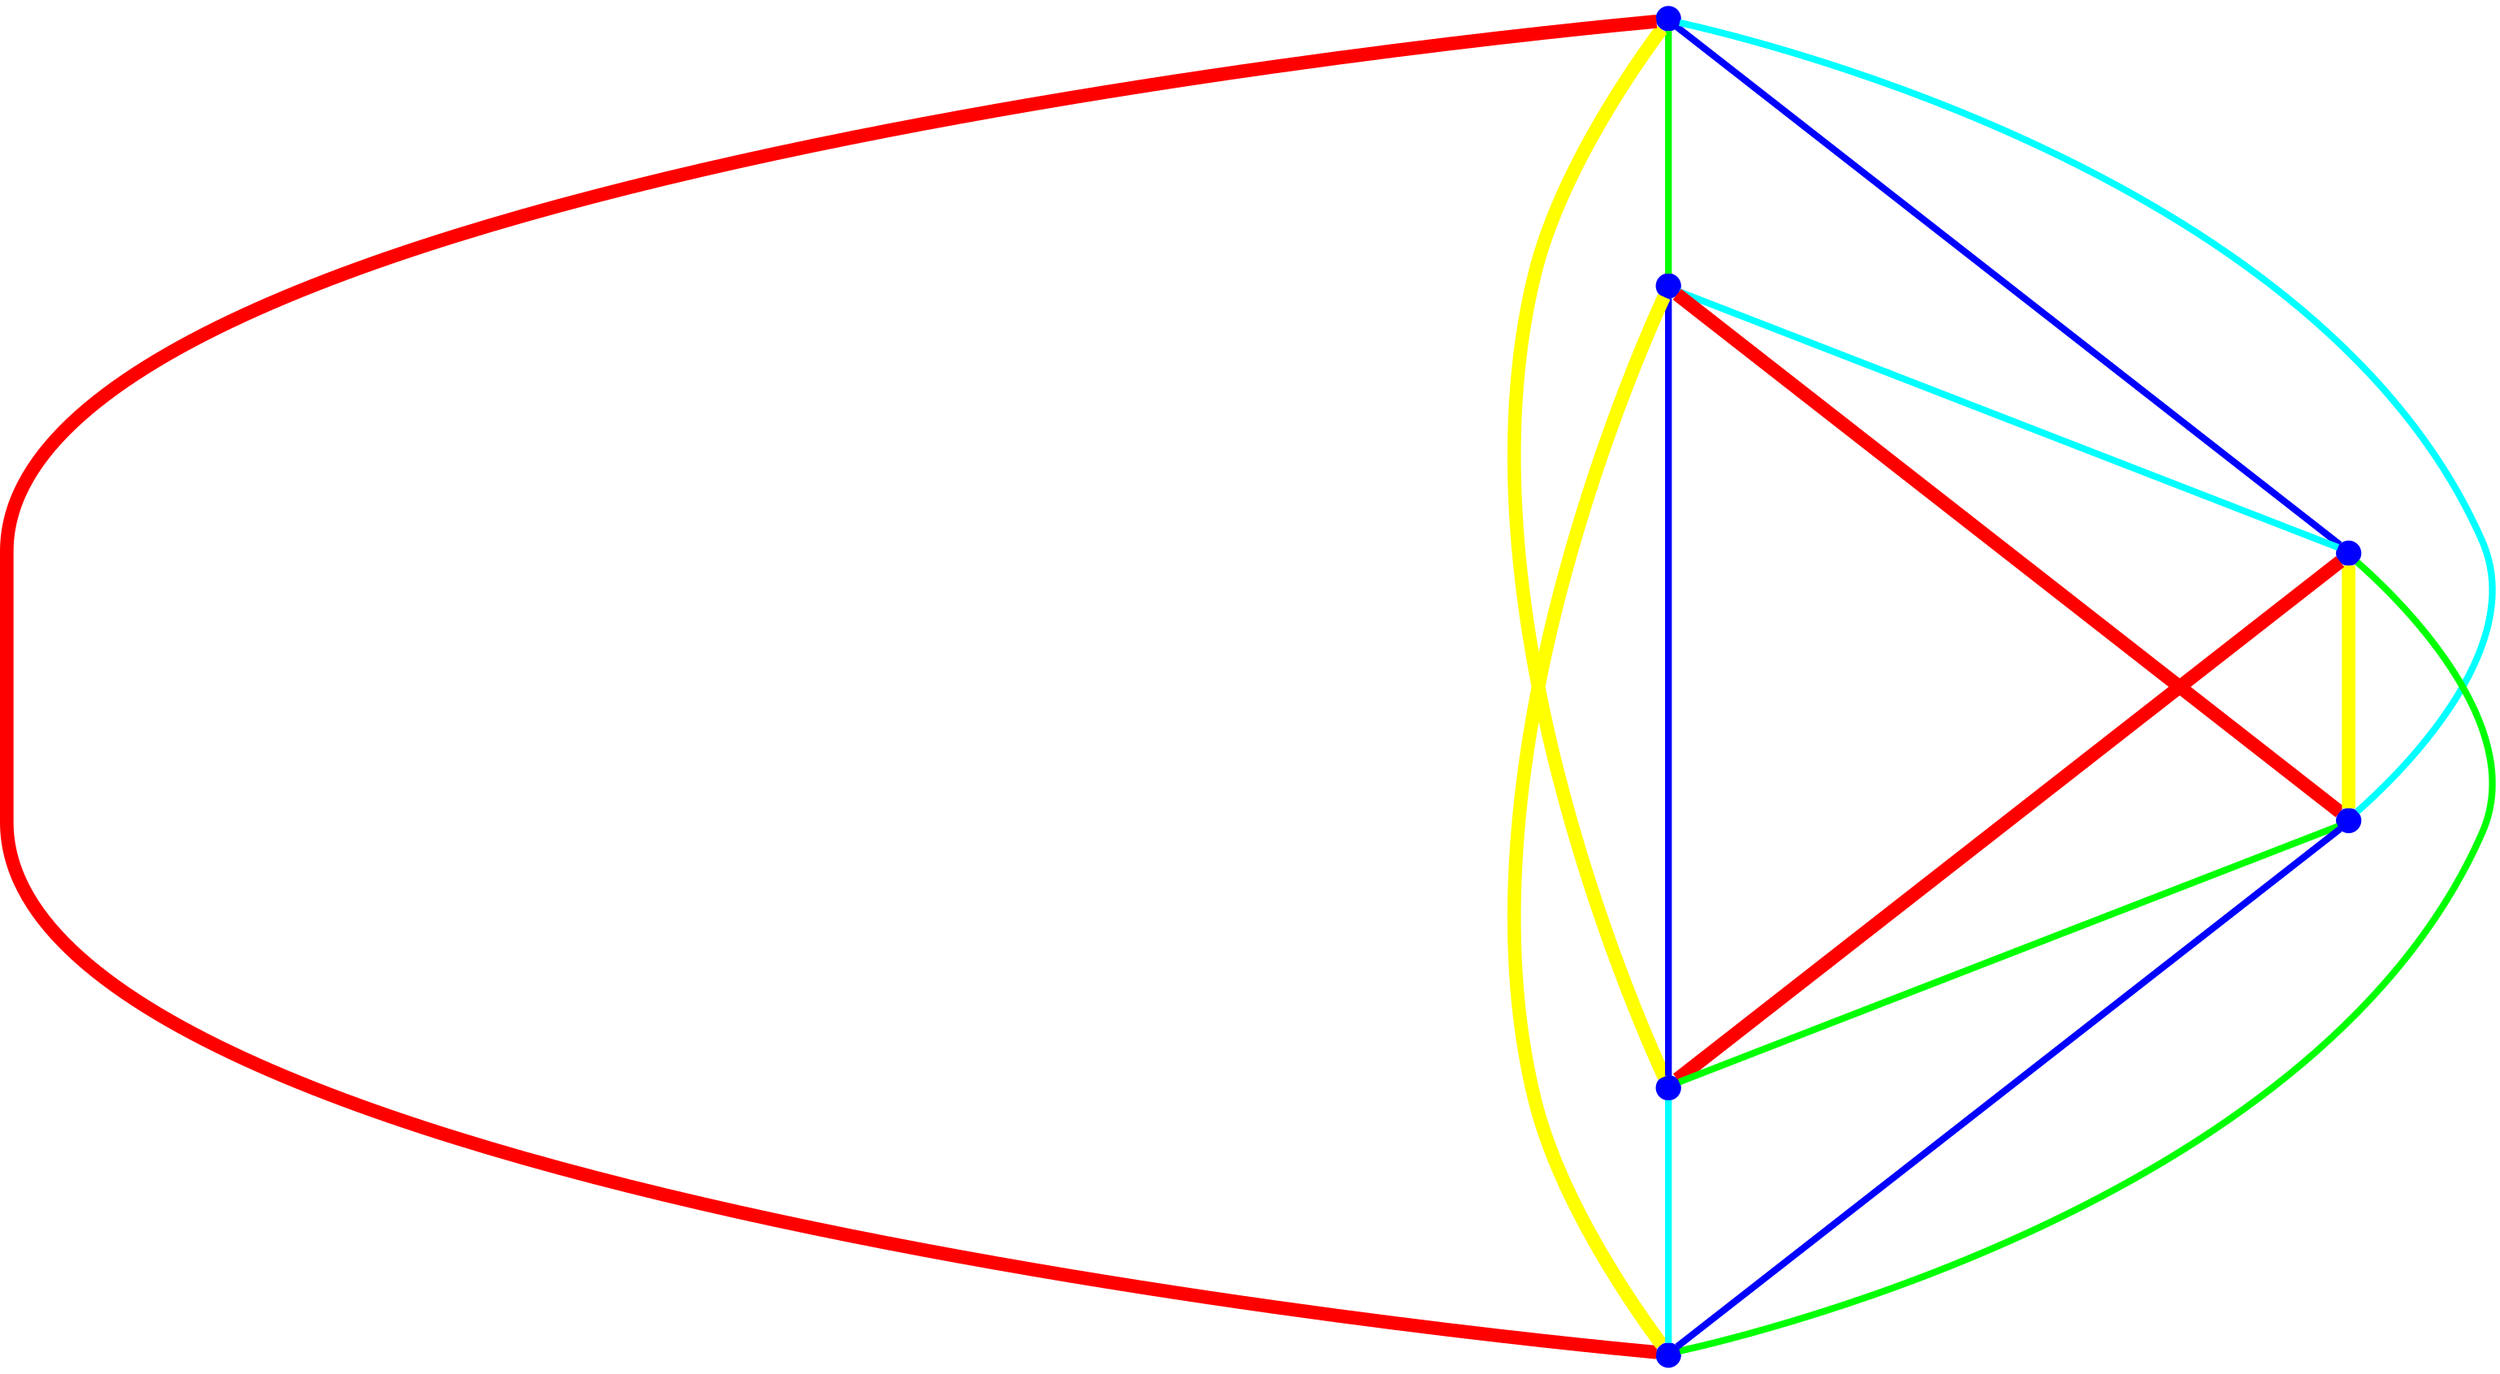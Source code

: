 graph {
ranksep=2
nodesep=2
node [label="" shape=circle style=filled fixedsize=true color=blue fillcolor=blue width=0.2];
"1" -- "2" [style="solid",penwidth="4",color="green"];
"1" -- "3" [style="solid",penwidth="4",color="blue"];
"1" -- "4" [style="solid",penwidth="4",color="cyan"];
"1" -- "5" [style="solid",penwidth="8",color="yellow"];
"1" -- "6" [style="solid",penwidth="8",color="red"];
"2" -- "3" [style="solid",penwidth="4",color="cyan"];
"2" -- "4" [style="solid",penwidth="8",color="red"];
"2" -- "5" [style="solid",penwidth="4",color="blue"];
"2" -- "6" [style="solid",penwidth="8",color="yellow"];
"3" -- "4" [style="solid",penwidth="8",color="yellow"];
"3" -- "5" [style="solid",penwidth="8",color="red"];
"3" -- "6" [style="solid",penwidth="4",color="green"];
"4" -- "5" [style="solid",penwidth="4",color="green"];
"4" -- "6" [style="solid",penwidth="4",color="blue"];
"5" -- "6" [style="solid",penwidth="4",color="cyan"];
}
